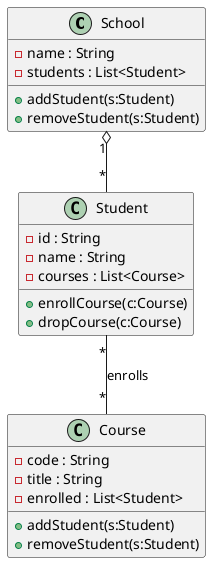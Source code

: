 @startuml
class School {
  - name : String
  - students : List<Student>
  + addStudent(s:Student)
  + removeStudent(s:Student)
}
class Student {
  - id : String
  - name : String
  - courses : List<Course>
  + enrollCourse(c:Course)
  + dropCourse(c:Course)
}
class Course {
  - code : String
  - title : String
  - enrolled : List<Student>
  + addStudent(s:Student)
  + removeStudent(s:Student)
}
School "1" o-- "*" Student
Student "*" -- "*" Course : enrolls
@enduml

